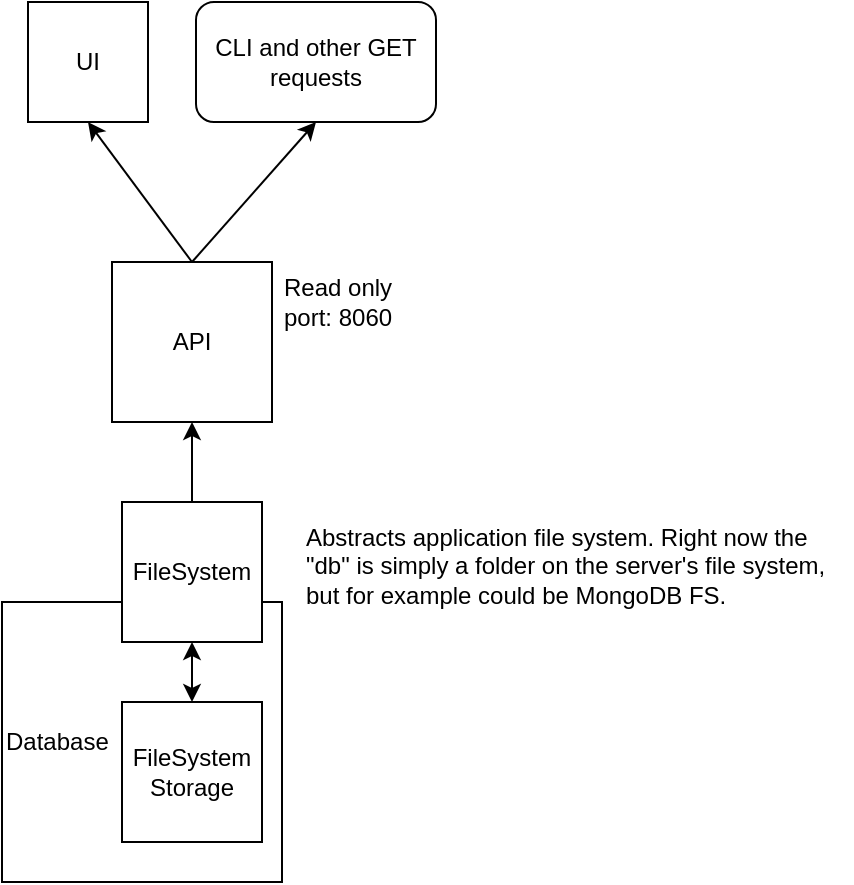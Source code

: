 <mxfile version="13.6.6" type="device"><diagram id="en7ra7e6nAOBWw4KTiod" name="Page-1"><mxGraphModel dx="1422" dy="782" grid="1" gridSize="10" guides="1" tooltips="1" connect="1" arrows="1" fold="1" page="1" pageScale="1" pageWidth="850" pageHeight="1100" math="0" shadow="0"><root><mxCell id="0"/><mxCell id="1" parent="0"/><mxCell id="Jvh3MoBL08gGDzqXjwWC-1" value="UI" style="whiteSpace=wrap;html=1;aspect=fixed;" vertex="1" parent="1"><mxGeometry x="143" y="90" width="60" height="60" as="geometry"/></mxCell><mxCell id="Jvh3MoBL08gGDzqXjwWC-2" value="API" style="whiteSpace=wrap;html=1;aspect=fixed;" vertex="1" parent="1"><mxGeometry x="185" y="220" width="80" height="80" as="geometry"/></mxCell><mxCell id="Jvh3MoBL08gGDzqXjwWC-3" value="Database" style="whiteSpace=wrap;html=1;aspect=fixed;align=left;" vertex="1" parent="1"><mxGeometry x="130" y="390" width="140" height="140" as="geometry"/></mxCell><mxCell id="Jvh3MoBL08gGDzqXjwWC-4" value="FileSystem" style="whiteSpace=wrap;html=1;aspect=fixed;" vertex="1" parent="1"><mxGeometry x="190" y="340" width="70" height="70" as="geometry"/></mxCell><mxCell id="Jvh3MoBL08gGDzqXjwWC-5" value="CLI and other GET requests" style="rounded=1;whiteSpace=wrap;html=1;" vertex="1" parent="1"><mxGeometry x="227" y="90" width="120" height="60" as="geometry"/></mxCell><mxCell id="Jvh3MoBL08gGDzqXjwWC-7" value="Abstracts application file system. Right now the &quot;db&quot; is simply a folder on the server's file system, but for example could be MongoDB FS." style="text;html=1;strokeColor=none;fillColor=none;align=left;verticalAlign=middle;whiteSpace=wrap;rounded=0;" vertex="1" parent="1"><mxGeometry x="280" y="334" width="275" height="75" as="geometry"/></mxCell><mxCell id="Jvh3MoBL08gGDzqXjwWC-10" value="FileSystem Storage" style="whiteSpace=wrap;html=1;aspect=fixed;" vertex="1" parent="1"><mxGeometry x="190" y="440" width="70" height="70" as="geometry"/></mxCell><mxCell id="Jvh3MoBL08gGDzqXjwWC-11" value="" style="endArrow=classic;html=1;entryX=0.5;entryY=1;entryDx=0;entryDy=0;exitX=0.5;exitY=0;exitDx=0;exitDy=0;" edge="1" parent="1" source="Jvh3MoBL08gGDzqXjwWC-4" target="Jvh3MoBL08gGDzqXjwWC-2"><mxGeometry width="50" height="50" relative="1" as="geometry"><mxPoint x="370" y="420" as="sourcePoint"/><mxPoint x="420" y="370" as="targetPoint"/></mxGeometry></mxCell><mxCell id="Jvh3MoBL08gGDzqXjwWC-12" value="" style="endArrow=classic;html=1;exitX=0.5;exitY=0;exitDx=0;exitDy=0;entryX=0.5;entryY=1;entryDx=0;entryDy=0;" edge="1" parent="1" source="Jvh3MoBL08gGDzqXjwWC-2" target="Jvh3MoBL08gGDzqXjwWC-5"><mxGeometry width="50" height="50" relative="1" as="geometry"><mxPoint x="210" y="230" as="sourcePoint"/><mxPoint x="170" y="155" as="targetPoint"/></mxGeometry></mxCell><mxCell id="Jvh3MoBL08gGDzqXjwWC-15" value="" style="endArrow=classic;html=1;entryX=0.5;entryY=1;entryDx=0;entryDy=0;" edge="1" parent="1" target="Jvh3MoBL08gGDzqXjwWC-1"><mxGeometry width="50" height="50" relative="1" as="geometry"><mxPoint x="225" y="220" as="sourcePoint"/><mxPoint x="275" y="170" as="targetPoint"/></mxGeometry></mxCell><mxCell id="Jvh3MoBL08gGDzqXjwWC-16" value="&lt;div&gt;Read only&lt;/div&gt;&lt;div&gt;port: 8060&lt;br&gt;&lt;/div&gt;" style="text;html=1;strokeColor=none;fillColor=none;align=left;verticalAlign=middle;whiteSpace=wrap;rounded=0;" vertex="1" parent="1"><mxGeometry x="269" y="221" width="73" height="37" as="geometry"/></mxCell><mxCell id="Jvh3MoBL08gGDzqXjwWC-19" value="" style="endArrow=classic;startArrow=classic;html=1;exitX=0.5;exitY=0;exitDx=0;exitDy=0;entryX=0.5;entryY=1;entryDx=0;entryDy=0;" edge="1" parent="1" source="Jvh3MoBL08gGDzqXjwWC-10" target="Jvh3MoBL08gGDzqXjwWC-4"><mxGeometry width="50" height="50" relative="1" as="geometry"><mxPoint x="370" y="420" as="sourcePoint"/><mxPoint x="420" y="370" as="targetPoint"/></mxGeometry></mxCell></root></mxGraphModel></diagram></mxfile>